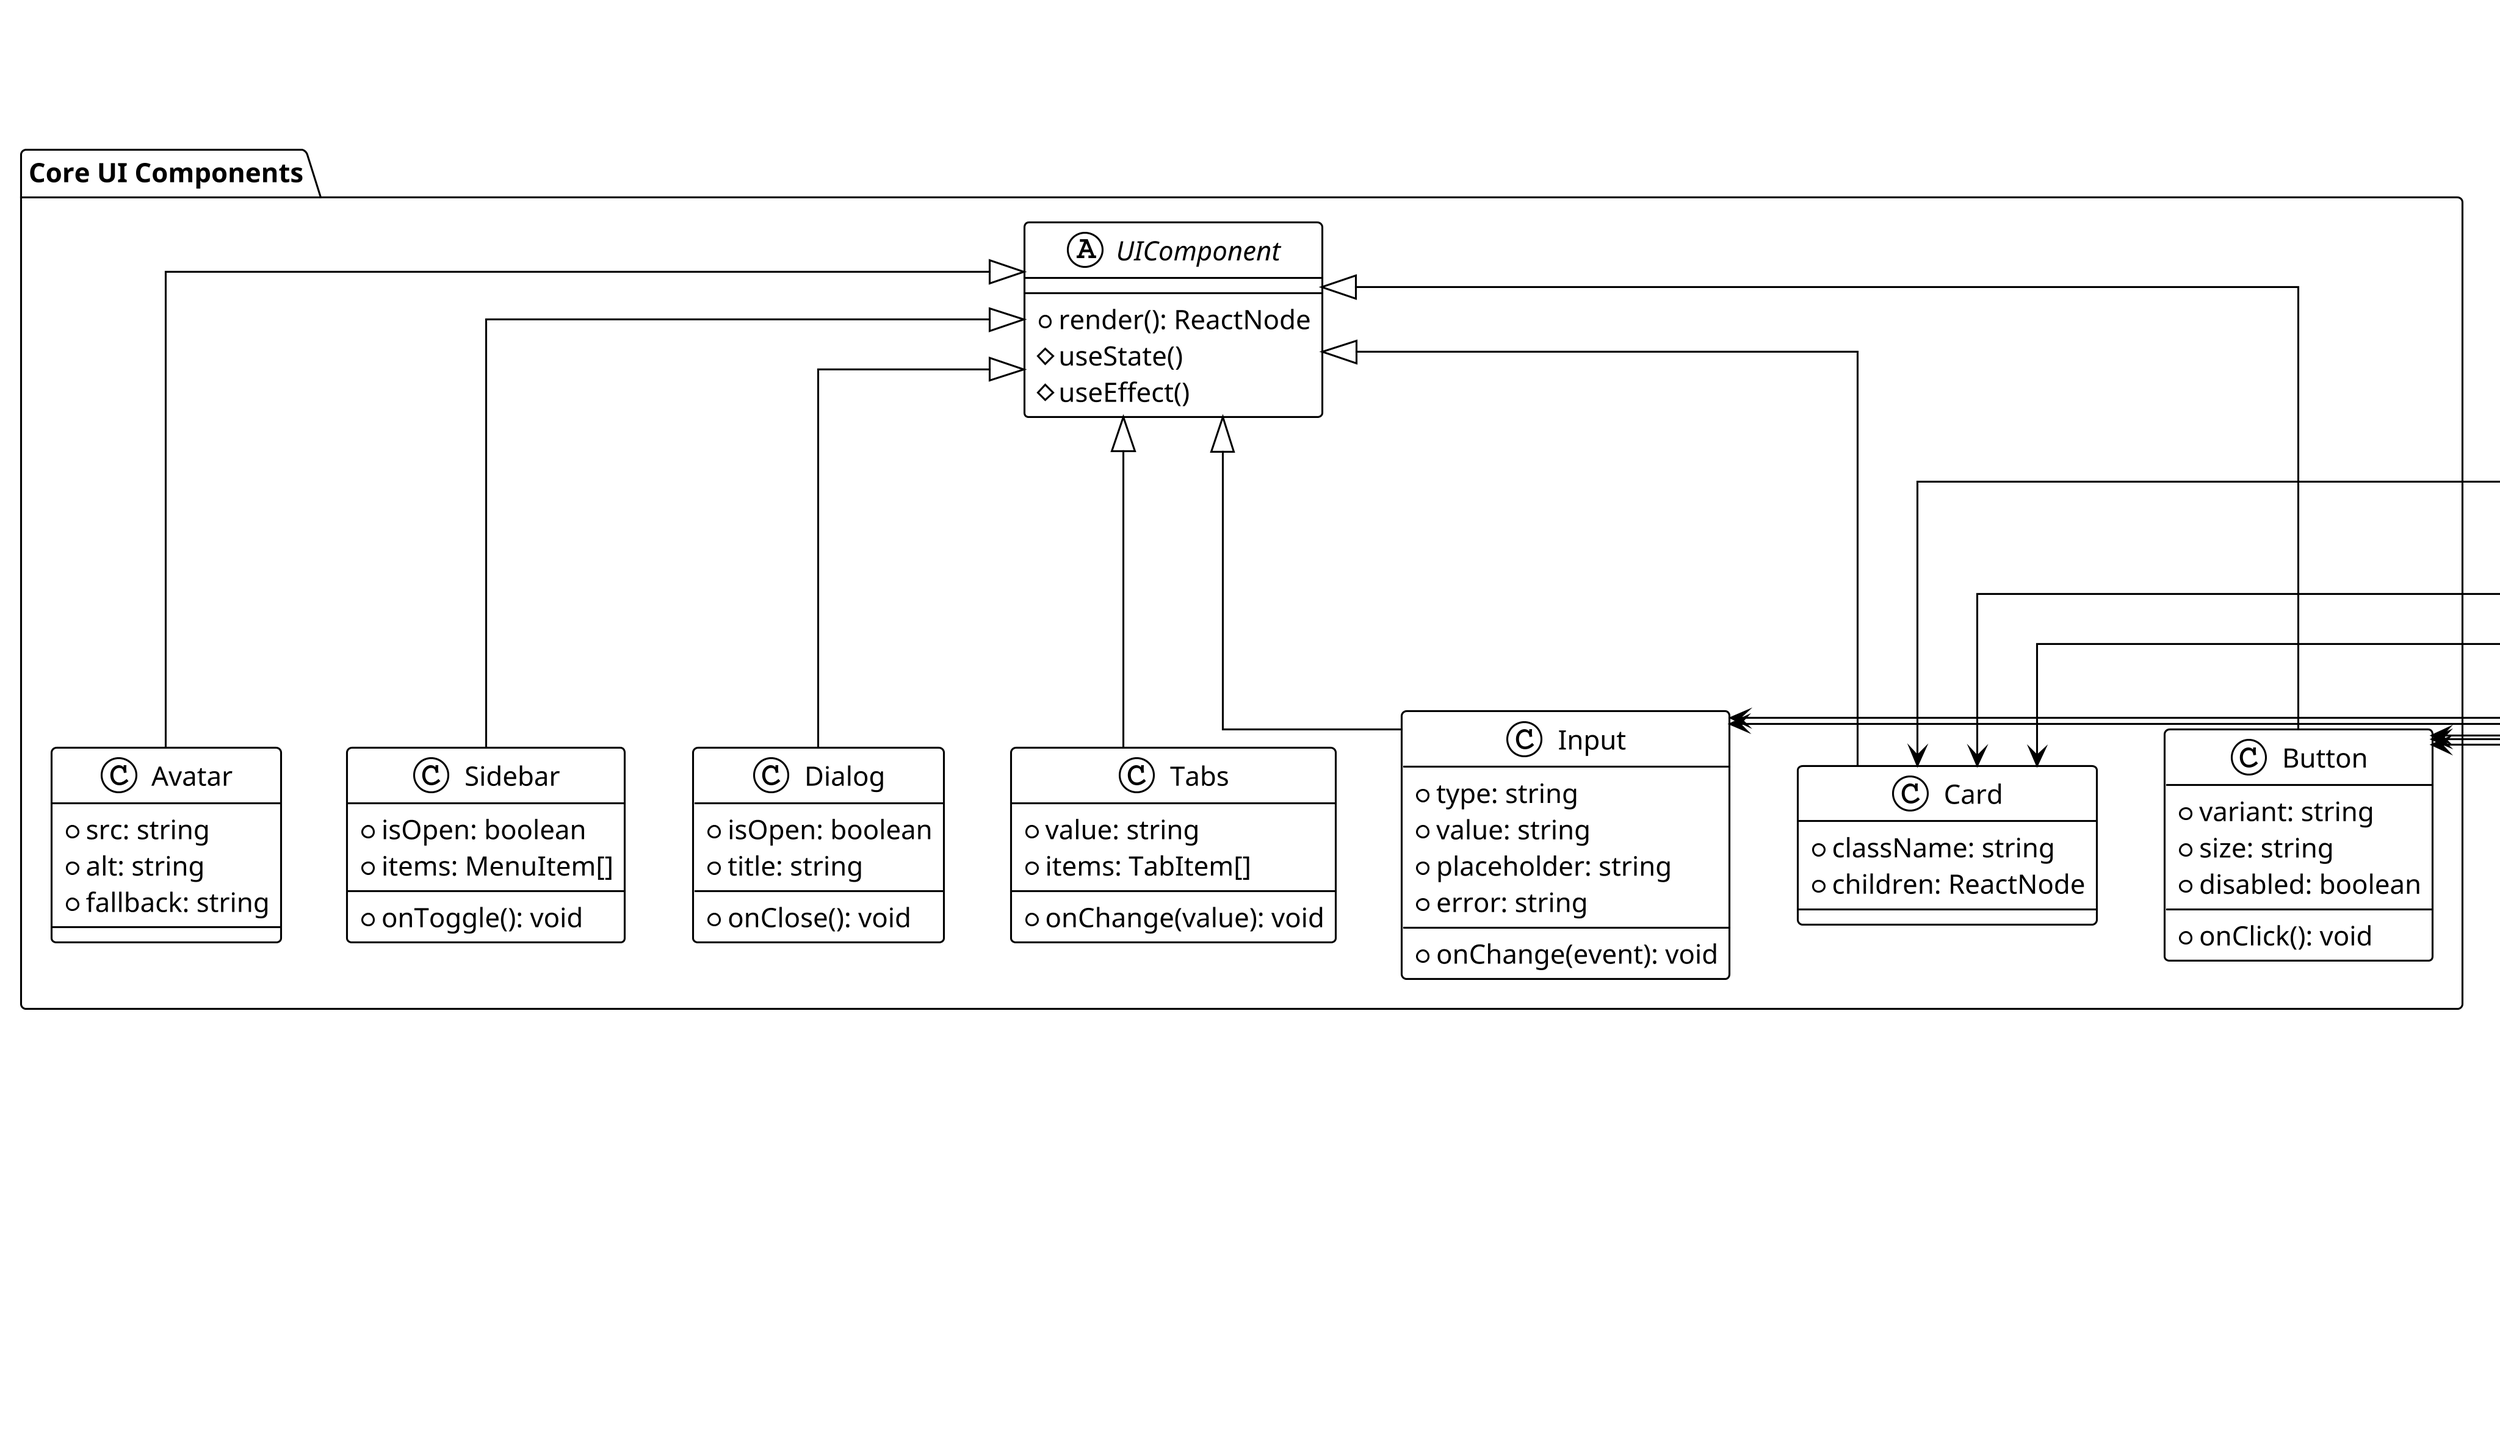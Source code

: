 @startuml UIDesignClass

!theme plain
skinparam linetype ortho
skinparam dpi 300
skinparam defaultFontName Microsoft YaHei

' 核心UI组件
package "Core UI Components" {
  abstract class "UIComponent" {
    +render(): ReactNode
    #useState()
    #useEffect()
  }
  
  class "Button" {
    +variant: string
    +size: string
    +disabled: boolean
    +onClick(): void
  }
  
  class "Input" {
    +type: string
    +value: string
    +placeholder: string
    +onChange(event): void
    +error: string
  }
  
  class "Card" {
    +className: string
    +children: ReactNode
  }
  
  class "Dialog" {
    +isOpen: boolean
    +onClose(): void
    +title: string
  }
  
  class "Tabs" {
    +value: string
    +onChange(value): void
    +items: TabItem[]
  }
  
  class "Avatar" {
    +src: string
    +alt: string
    +fallback: string
  }
  
  class "Sidebar" {
    +isOpen: boolean
    +onToggle(): void
    +items: MenuItem[]
  }
}

' 页面组件
package "Page Components" {
  class "LoginPage" {
    -email: string
    -password: string
    -errors: Object
    +validateForm(): boolean
    +handleSubmit(): void
  }
  
  class "RegisterPage" {
    -email: string
    -password: string
    -confirmPassword: string
    -verificationCode: string
    -username: string
    -currentStep: number
    +validateStep1(): boolean
    +validateStep2(): boolean
    +handleNextStep(): void
    +handleResendCode(): void
  }
  
  class "EditorPage" {
    -currentFile: File
    -fileContent: string
    -isAIPanelOpen: boolean
    +saveFile(): void
    +updateContent(content): void
    +toggleAIPanel(): void
  }
  
  class "ProjectPage" {
    -projects: Project[]
    -selectedProject: Project
    +createProject(): void
    +openProject(id): void
    +deleteProject(id): void
  }
}

' 功能组件
package "Feature Components" {
  class "CodeEditor" {
    +language: string
    +value: string
    +onChange(value): void
    +highlightLine(line): void
  }
  
  class "FileExplorer" {
    +files: File[]
    +onFileSelect(file): void
    +onFolderExpand(folder): void
  }
  
  class "AIAssistant" {
    -prompt: string
    -response: string
    -isLoading: boolean
    +submitPrompt(): void
    +applyCode(): void
    +provideFeedback(rating): void
  }
  
  class "NavigationMenu" {
    +items: MenuItem[]
    +activeItem: string
    +onSelect(item): void
  }
}

' 管理和服务
package "Services" {
  class "AuthService" {
    +login(credentials): Promise
    +register(userData): Promise
    +verify(verificationData): Promise
    +logout(): void
    +getCurrentUser(): User
  }
  
  class "ProjectService" {
    +getProjects(): Promise
    +createProject(project): Promise
    +updateProject(id, data): Promise
    +deleteProject(id): Promise
  }
  
  class "FileService" {
    +getFiles(projectId): Promise
    +saveFile(file, content): Promise
    +createFile(projectId, path): Promise
    +deleteFile(id): Promise
  }
  
  class "AIService" {
    +generateCode(prompt): Promise
    +analyzeCode(code): Promise
    +explainCode(code): Promise
  }
}

' 关系
UIComponent <|-- Button
UIComponent <|-- Input
UIComponent <|-- Card
UIComponent <|-- Dialog
UIComponent <|-- Tabs
UIComponent <|-- Avatar
UIComponent <|-- Sidebar

LoginPage --> Button
LoginPage --> Input
LoginPage --> Card
LoginPage --> AuthService

RegisterPage --> Button
RegisterPage --> Input
RegisterPage --> Card
RegisterPage --> AuthService

EditorPage --> CodeEditor
EditorPage --> FileExplorer
EditorPage --> AIAssistant
EditorPage --> FileService
EditorPage --> AIService

ProjectPage --> Card
ProjectPage --> Button
ProjectPage --> ProjectService

CodeEditor ..> FileService
AIAssistant ..> AIService
FileExplorer ..> FileService
NavigationMenu ..> ProjectService

@enduml
